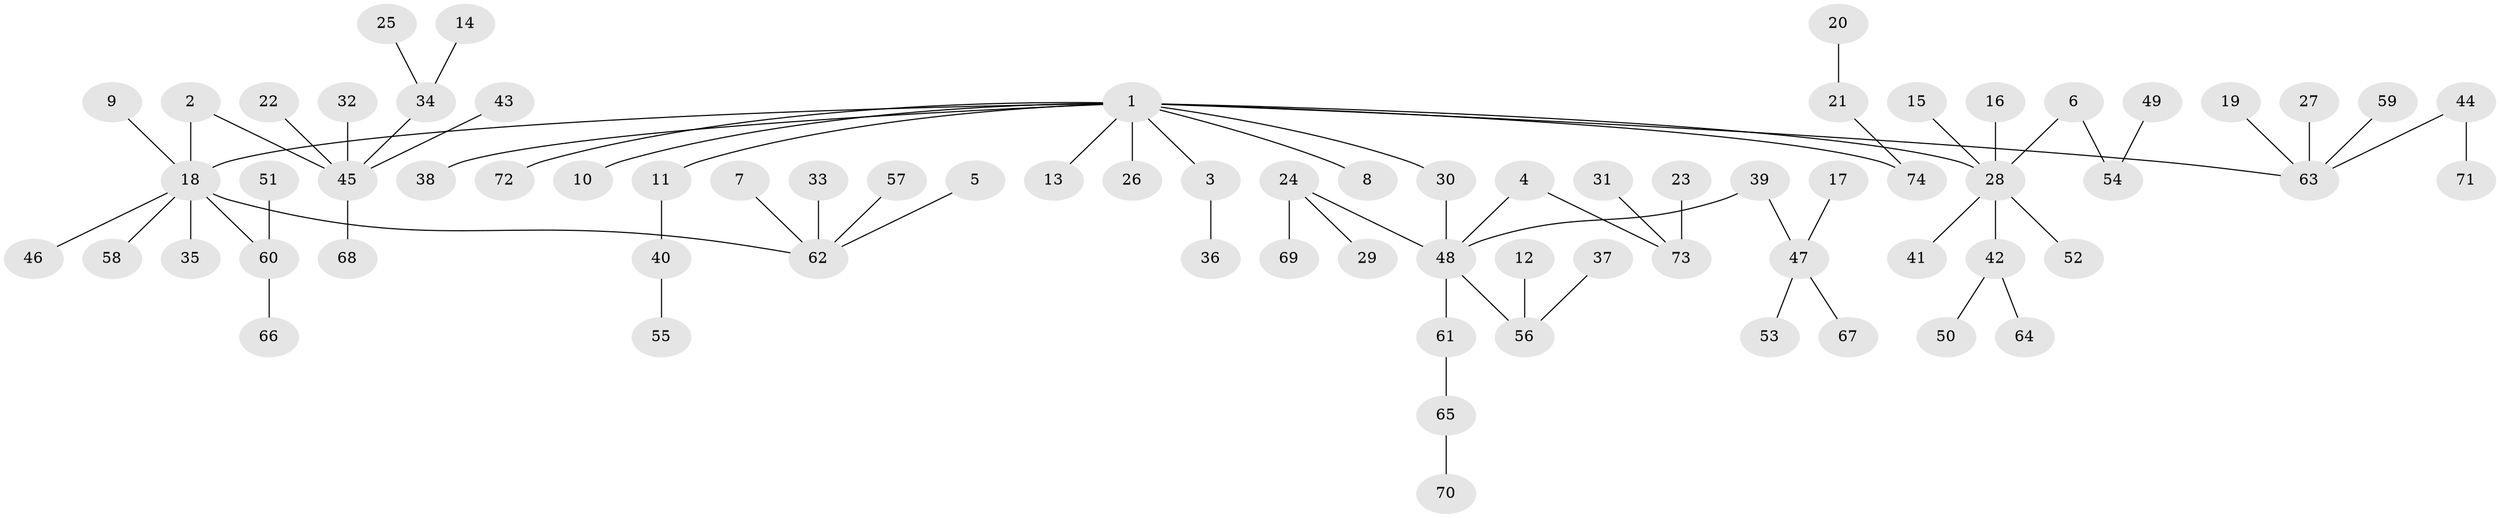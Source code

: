 // original degree distribution, {6: 0.027210884353741496, 9: 0.006802721088435374, 2: 0.3197278911564626, 3: 0.07482993197278912, 5: 0.013605442176870748, 8: 0.006802721088435374, 4: 0.047619047619047616, 7: 0.013605442176870748, 1: 0.4897959183673469}
// Generated by graph-tools (version 1.1) at 2025/50/03/09/25 03:50:25]
// undirected, 74 vertices, 73 edges
graph export_dot {
graph [start="1"]
  node [color=gray90,style=filled];
  1;
  2;
  3;
  4;
  5;
  6;
  7;
  8;
  9;
  10;
  11;
  12;
  13;
  14;
  15;
  16;
  17;
  18;
  19;
  20;
  21;
  22;
  23;
  24;
  25;
  26;
  27;
  28;
  29;
  30;
  31;
  32;
  33;
  34;
  35;
  36;
  37;
  38;
  39;
  40;
  41;
  42;
  43;
  44;
  45;
  46;
  47;
  48;
  49;
  50;
  51;
  52;
  53;
  54;
  55;
  56;
  57;
  58;
  59;
  60;
  61;
  62;
  63;
  64;
  65;
  66;
  67;
  68;
  69;
  70;
  71;
  72;
  73;
  74;
  1 -- 3 [weight=1.0];
  1 -- 8 [weight=1.0];
  1 -- 10 [weight=1.0];
  1 -- 11 [weight=1.0];
  1 -- 13 [weight=1.0];
  1 -- 18 [weight=1.0];
  1 -- 26 [weight=1.0];
  1 -- 28 [weight=1.0];
  1 -- 30 [weight=1.0];
  1 -- 38 [weight=1.0];
  1 -- 63 [weight=1.0];
  1 -- 72 [weight=1.0];
  1 -- 74 [weight=1.0];
  2 -- 18 [weight=1.0];
  2 -- 45 [weight=1.0];
  3 -- 36 [weight=1.0];
  4 -- 48 [weight=1.0];
  4 -- 73 [weight=1.0];
  5 -- 62 [weight=1.0];
  6 -- 28 [weight=1.0];
  6 -- 54 [weight=1.0];
  7 -- 62 [weight=1.0];
  9 -- 18 [weight=1.0];
  11 -- 40 [weight=1.0];
  12 -- 56 [weight=1.0];
  14 -- 34 [weight=1.0];
  15 -- 28 [weight=1.0];
  16 -- 28 [weight=1.0];
  17 -- 47 [weight=1.0];
  18 -- 35 [weight=1.0];
  18 -- 46 [weight=1.0];
  18 -- 58 [weight=1.0];
  18 -- 60 [weight=1.0];
  18 -- 62 [weight=1.0];
  19 -- 63 [weight=1.0];
  20 -- 21 [weight=1.0];
  21 -- 74 [weight=1.0];
  22 -- 45 [weight=1.0];
  23 -- 73 [weight=1.0];
  24 -- 29 [weight=1.0];
  24 -- 48 [weight=1.0];
  24 -- 69 [weight=1.0];
  25 -- 34 [weight=1.0];
  27 -- 63 [weight=1.0];
  28 -- 41 [weight=1.0];
  28 -- 42 [weight=1.0];
  28 -- 52 [weight=1.0];
  30 -- 48 [weight=1.0];
  31 -- 73 [weight=1.0];
  32 -- 45 [weight=1.0];
  33 -- 62 [weight=1.0];
  34 -- 45 [weight=1.0];
  37 -- 56 [weight=1.0];
  39 -- 47 [weight=1.0];
  39 -- 48 [weight=1.0];
  40 -- 55 [weight=1.0];
  42 -- 50 [weight=1.0];
  42 -- 64 [weight=1.0];
  43 -- 45 [weight=1.0];
  44 -- 63 [weight=1.0];
  44 -- 71 [weight=1.0];
  45 -- 68 [weight=1.0];
  47 -- 53 [weight=1.0];
  47 -- 67 [weight=1.0];
  48 -- 56 [weight=1.0];
  48 -- 61 [weight=1.0];
  49 -- 54 [weight=1.0];
  51 -- 60 [weight=1.0];
  57 -- 62 [weight=1.0];
  59 -- 63 [weight=1.0];
  60 -- 66 [weight=1.0];
  61 -- 65 [weight=1.0];
  65 -- 70 [weight=1.0];
}
